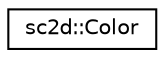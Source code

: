 digraph "Graphical Class Hierarchy"
{
  edge [fontname="Helvetica",fontsize="10",labelfontname="Helvetica",labelfontsize="10"];
  node [fontname="Helvetica",fontsize="10",shape=record];
  rankdir="LR";
  Node0 [label="sc2d::Color",height=0.2,width=0.4,color="black", fillcolor="white", style="filled",URL="$structsc2d_1_1Color.html"];
}
